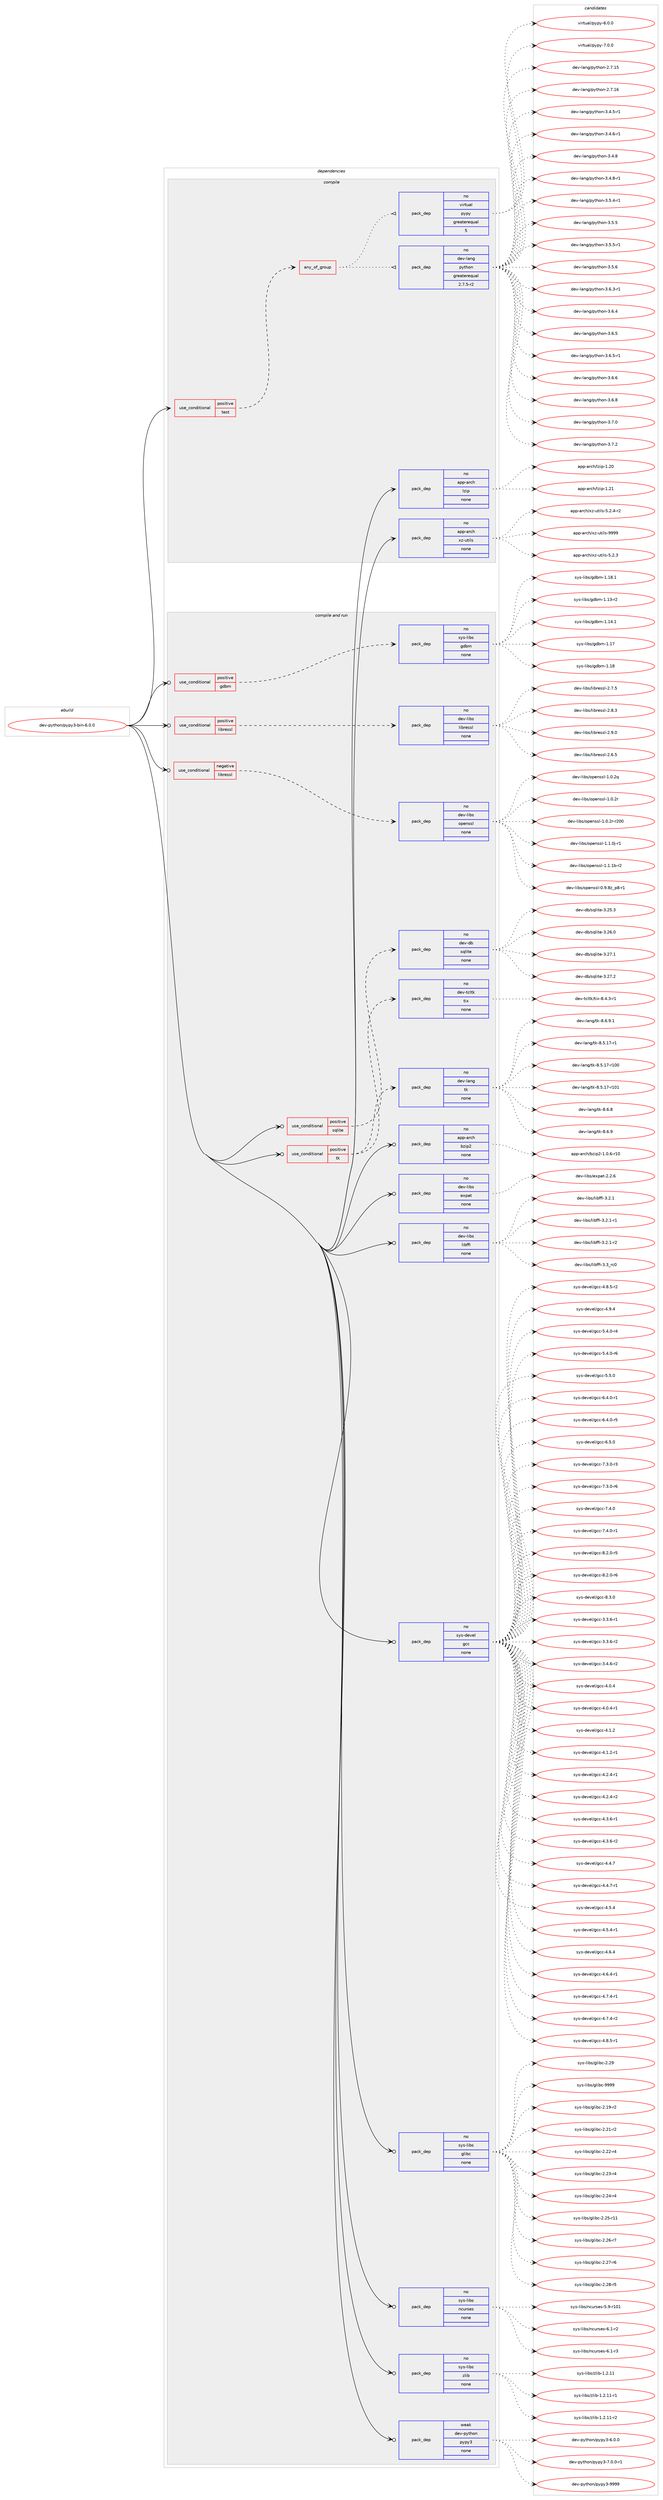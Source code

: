 digraph prolog {

# *************
# Graph options
# *************

newrank=true;
concentrate=true;
compound=true;
graph [rankdir=LR,fontname=Helvetica,fontsize=10,ranksep=1.5];#, ranksep=2.5, nodesep=0.2];
edge  [arrowhead=vee];
node  [fontname=Helvetica,fontsize=10];

# **********
# The ebuild
# **********

subgraph cluster_leftcol {
color=gray;
rank=same;
label=<<i>ebuild</i>>;
id [label="dev-python/pypy3-bin-6.0.0", color=red, width=4, href="../dev-python/pypy3-bin-6.0.0.svg"];
}

# ****************
# The dependencies
# ****************

subgraph cluster_midcol {
color=gray;
label=<<i>dependencies</i>>;
subgraph cluster_compile {
fillcolor="#eeeeee";
style=filled;
label=<<i>compile</i>>;
subgraph cond381601 {
dependency1431700 [label=<<TABLE BORDER="0" CELLBORDER="1" CELLSPACING="0" CELLPADDING="4"><TR><TD ROWSPAN="3" CELLPADDING="10">use_conditional</TD></TR><TR><TD>positive</TD></TR><TR><TD>test</TD></TR></TABLE>>, shape=none, color=red];
subgraph any22749 {
dependency1431701 [label=<<TABLE BORDER="0" CELLBORDER="1" CELLSPACING="0" CELLPADDING="4"><TR><TD CELLPADDING="10">any_of_group</TD></TR></TABLE>>, shape=none, color=red];subgraph pack1026763 {
dependency1431702 [label=<<TABLE BORDER="0" CELLBORDER="1" CELLSPACING="0" CELLPADDING="4" WIDTH="220"><TR><TD ROWSPAN="6" CELLPADDING="30">pack_dep</TD></TR><TR><TD WIDTH="110">no</TD></TR><TR><TD>dev-lang</TD></TR><TR><TD>python</TD></TR><TR><TD>greaterequal</TD></TR><TR><TD>2.7.5-r2</TD></TR></TABLE>>, shape=none, color=blue];
}
dependency1431701:e -> dependency1431702:w [weight=20,style="dotted",arrowhead="oinv"];
subgraph pack1026764 {
dependency1431703 [label=<<TABLE BORDER="0" CELLBORDER="1" CELLSPACING="0" CELLPADDING="4" WIDTH="220"><TR><TD ROWSPAN="6" CELLPADDING="30">pack_dep</TD></TR><TR><TD WIDTH="110">no</TD></TR><TR><TD>virtual</TD></TR><TR><TD>pypy</TD></TR><TR><TD>greaterequal</TD></TR><TR><TD>5</TD></TR></TABLE>>, shape=none, color=blue];
}
dependency1431701:e -> dependency1431703:w [weight=20,style="dotted",arrowhead="oinv"];
}
dependency1431700:e -> dependency1431701:w [weight=20,style="dashed",arrowhead="vee"];
}
id:e -> dependency1431700:w [weight=20,style="solid",arrowhead="vee"];
subgraph pack1026765 {
dependency1431704 [label=<<TABLE BORDER="0" CELLBORDER="1" CELLSPACING="0" CELLPADDING="4" WIDTH="220"><TR><TD ROWSPAN="6" CELLPADDING="30">pack_dep</TD></TR><TR><TD WIDTH="110">no</TD></TR><TR><TD>app-arch</TD></TR><TR><TD>lzip</TD></TR><TR><TD>none</TD></TR><TR><TD></TD></TR></TABLE>>, shape=none, color=blue];
}
id:e -> dependency1431704:w [weight=20,style="solid",arrowhead="vee"];
subgraph pack1026766 {
dependency1431705 [label=<<TABLE BORDER="0" CELLBORDER="1" CELLSPACING="0" CELLPADDING="4" WIDTH="220"><TR><TD ROWSPAN="6" CELLPADDING="30">pack_dep</TD></TR><TR><TD WIDTH="110">no</TD></TR><TR><TD>app-arch</TD></TR><TR><TD>xz-utils</TD></TR><TR><TD>none</TD></TR><TR><TD></TD></TR></TABLE>>, shape=none, color=blue];
}
id:e -> dependency1431705:w [weight=20,style="solid",arrowhead="vee"];
}
subgraph cluster_compileandrun {
fillcolor="#eeeeee";
style=filled;
label=<<i>compile and run</i>>;
subgraph cond381602 {
dependency1431706 [label=<<TABLE BORDER="0" CELLBORDER="1" CELLSPACING="0" CELLPADDING="4"><TR><TD ROWSPAN="3" CELLPADDING="10">use_conditional</TD></TR><TR><TD>negative</TD></TR><TR><TD>libressl</TD></TR></TABLE>>, shape=none, color=red];
subgraph pack1026767 {
dependency1431707 [label=<<TABLE BORDER="0" CELLBORDER="1" CELLSPACING="0" CELLPADDING="4" WIDTH="220"><TR><TD ROWSPAN="6" CELLPADDING="30">pack_dep</TD></TR><TR><TD WIDTH="110">no</TD></TR><TR><TD>dev-libs</TD></TR><TR><TD>openssl</TD></TR><TR><TD>none</TD></TR><TR><TD></TD></TR></TABLE>>, shape=none, color=blue];
}
dependency1431706:e -> dependency1431707:w [weight=20,style="dashed",arrowhead="vee"];
}
id:e -> dependency1431706:w [weight=20,style="solid",arrowhead="odotvee"];
subgraph cond381603 {
dependency1431708 [label=<<TABLE BORDER="0" CELLBORDER="1" CELLSPACING="0" CELLPADDING="4"><TR><TD ROWSPAN="3" CELLPADDING="10">use_conditional</TD></TR><TR><TD>positive</TD></TR><TR><TD>gdbm</TD></TR></TABLE>>, shape=none, color=red];
subgraph pack1026768 {
dependency1431709 [label=<<TABLE BORDER="0" CELLBORDER="1" CELLSPACING="0" CELLPADDING="4" WIDTH="220"><TR><TD ROWSPAN="6" CELLPADDING="30">pack_dep</TD></TR><TR><TD WIDTH="110">no</TD></TR><TR><TD>sys-libs</TD></TR><TR><TD>gdbm</TD></TR><TR><TD>none</TD></TR><TR><TD></TD></TR></TABLE>>, shape=none, color=blue];
}
dependency1431708:e -> dependency1431709:w [weight=20,style="dashed",arrowhead="vee"];
}
id:e -> dependency1431708:w [weight=20,style="solid",arrowhead="odotvee"];
subgraph cond381604 {
dependency1431710 [label=<<TABLE BORDER="0" CELLBORDER="1" CELLSPACING="0" CELLPADDING="4"><TR><TD ROWSPAN="3" CELLPADDING="10">use_conditional</TD></TR><TR><TD>positive</TD></TR><TR><TD>libressl</TD></TR></TABLE>>, shape=none, color=red];
subgraph pack1026769 {
dependency1431711 [label=<<TABLE BORDER="0" CELLBORDER="1" CELLSPACING="0" CELLPADDING="4" WIDTH="220"><TR><TD ROWSPAN="6" CELLPADDING="30">pack_dep</TD></TR><TR><TD WIDTH="110">no</TD></TR><TR><TD>dev-libs</TD></TR><TR><TD>libressl</TD></TR><TR><TD>none</TD></TR><TR><TD></TD></TR></TABLE>>, shape=none, color=blue];
}
dependency1431710:e -> dependency1431711:w [weight=20,style="dashed",arrowhead="vee"];
}
id:e -> dependency1431710:w [weight=20,style="solid",arrowhead="odotvee"];
subgraph cond381605 {
dependency1431712 [label=<<TABLE BORDER="0" CELLBORDER="1" CELLSPACING="0" CELLPADDING="4"><TR><TD ROWSPAN="3" CELLPADDING="10">use_conditional</TD></TR><TR><TD>positive</TD></TR><TR><TD>sqlite</TD></TR></TABLE>>, shape=none, color=red];
subgraph pack1026770 {
dependency1431713 [label=<<TABLE BORDER="0" CELLBORDER="1" CELLSPACING="0" CELLPADDING="4" WIDTH="220"><TR><TD ROWSPAN="6" CELLPADDING="30">pack_dep</TD></TR><TR><TD WIDTH="110">no</TD></TR><TR><TD>dev-db</TD></TR><TR><TD>sqlite</TD></TR><TR><TD>none</TD></TR><TR><TD></TD></TR></TABLE>>, shape=none, color=blue];
}
dependency1431712:e -> dependency1431713:w [weight=20,style="dashed",arrowhead="vee"];
}
id:e -> dependency1431712:w [weight=20,style="solid",arrowhead="odotvee"];
subgraph cond381606 {
dependency1431714 [label=<<TABLE BORDER="0" CELLBORDER="1" CELLSPACING="0" CELLPADDING="4"><TR><TD ROWSPAN="3" CELLPADDING="10">use_conditional</TD></TR><TR><TD>positive</TD></TR><TR><TD>tk</TD></TR></TABLE>>, shape=none, color=red];
subgraph pack1026771 {
dependency1431715 [label=<<TABLE BORDER="0" CELLBORDER="1" CELLSPACING="0" CELLPADDING="4" WIDTH="220"><TR><TD ROWSPAN="6" CELLPADDING="30">pack_dep</TD></TR><TR><TD WIDTH="110">no</TD></TR><TR><TD>dev-lang</TD></TR><TR><TD>tk</TD></TR><TR><TD>none</TD></TR><TR><TD></TD></TR></TABLE>>, shape=none, color=blue];
}
dependency1431714:e -> dependency1431715:w [weight=20,style="dashed",arrowhead="vee"];
subgraph pack1026772 {
dependency1431716 [label=<<TABLE BORDER="0" CELLBORDER="1" CELLSPACING="0" CELLPADDING="4" WIDTH="220"><TR><TD ROWSPAN="6" CELLPADDING="30">pack_dep</TD></TR><TR><TD WIDTH="110">no</TD></TR><TR><TD>dev-tcltk</TD></TR><TR><TD>tix</TD></TR><TR><TD>none</TD></TR><TR><TD></TD></TR></TABLE>>, shape=none, color=blue];
}
dependency1431714:e -> dependency1431716:w [weight=20,style="dashed",arrowhead="vee"];
}
id:e -> dependency1431714:w [weight=20,style="solid",arrowhead="odotvee"];
subgraph pack1026773 {
dependency1431717 [label=<<TABLE BORDER="0" CELLBORDER="1" CELLSPACING="0" CELLPADDING="4" WIDTH="220"><TR><TD ROWSPAN="6" CELLPADDING="30">pack_dep</TD></TR><TR><TD WIDTH="110">no</TD></TR><TR><TD>app-arch</TD></TR><TR><TD>bzip2</TD></TR><TR><TD>none</TD></TR><TR><TD></TD></TR></TABLE>>, shape=none, color=blue];
}
id:e -> dependency1431717:w [weight=20,style="solid",arrowhead="odotvee"];
subgraph pack1026774 {
dependency1431718 [label=<<TABLE BORDER="0" CELLBORDER="1" CELLSPACING="0" CELLPADDING="4" WIDTH="220"><TR><TD ROWSPAN="6" CELLPADDING="30">pack_dep</TD></TR><TR><TD WIDTH="110">no</TD></TR><TR><TD>dev-libs</TD></TR><TR><TD>expat</TD></TR><TR><TD>none</TD></TR><TR><TD></TD></TR></TABLE>>, shape=none, color=blue];
}
id:e -> dependency1431718:w [weight=20,style="solid",arrowhead="odotvee"];
subgraph pack1026775 {
dependency1431719 [label=<<TABLE BORDER="0" CELLBORDER="1" CELLSPACING="0" CELLPADDING="4" WIDTH="220"><TR><TD ROWSPAN="6" CELLPADDING="30">pack_dep</TD></TR><TR><TD WIDTH="110">no</TD></TR><TR><TD>dev-libs</TD></TR><TR><TD>libffi</TD></TR><TR><TD>none</TD></TR><TR><TD></TD></TR></TABLE>>, shape=none, color=blue];
}
id:e -> dependency1431719:w [weight=20,style="solid",arrowhead="odotvee"];
subgraph pack1026776 {
dependency1431720 [label=<<TABLE BORDER="0" CELLBORDER="1" CELLSPACING="0" CELLPADDING="4" WIDTH="220"><TR><TD ROWSPAN="6" CELLPADDING="30">pack_dep</TD></TR><TR><TD WIDTH="110">no</TD></TR><TR><TD>sys-devel</TD></TR><TR><TD>gcc</TD></TR><TR><TD>none</TD></TR><TR><TD></TD></TR></TABLE>>, shape=none, color=blue];
}
id:e -> dependency1431720:w [weight=20,style="solid",arrowhead="odotvee"];
subgraph pack1026777 {
dependency1431721 [label=<<TABLE BORDER="0" CELLBORDER="1" CELLSPACING="0" CELLPADDING="4" WIDTH="220"><TR><TD ROWSPAN="6" CELLPADDING="30">pack_dep</TD></TR><TR><TD WIDTH="110">no</TD></TR><TR><TD>sys-libs</TD></TR><TR><TD>glibc</TD></TR><TR><TD>none</TD></TR><TR><TD></TD></TR></TABLE>>, shape=none, color=blue];
}
id:e -> dependency1431721:w [weight=20,style="solid",arrowhead="odotvee"];
subgraph pack1026778 {
dependency1431722 [label=<<TABLE BORDER="0" CELLBORDER="1" CELLSPACING="0" CELLPADDING="4" WIDTH="220"><TR><TD ROWSPAN="6" CELLPADDING="30">pack_dep</TD></TR><TR><TD WIDTH="110">no</TD></TR><TR><TD>sys-libs</TD></TR><TR><TD>ncurses</TD></TR><TR><TD>none</TD></TR><TR><TD></TD></TR></TABLE>>, shape=none, color=blue];
}
id:e -> dependency1431722:w [weight=20,style="solid",arrowhead="odotvee"];
subgraph pack1026779 {
dependency1431723 [label=<<TABLE BORDER="0" CELLBORDER="1" CELLSPACING="0" CELLPADDING="4" WIDTH="220"><TR><TD ROWSPAN="6" CELLPADDING="30">pack_dep</TD></TR><TR><TD WIDTH="110">no</TD></TR><TR><TD>sys-libs</TD></TR><TR><TD>zlib</TD></TR><TR><TD>none</TD></TR><TR><TD></TD></TR></TABLE>>, shape=none, color=blue];
}
id:e -> dependency1431723:w [weight=20,style="solid",arrowhead="odotvee"];
subgraph pack1026780 {
dependency1431724 [label=<<TABLE BORDER="0" CELLBORDER="1" CELLSPACING="0" CELLPADDING="4" WIDTH="220"><TR><TD ROWSPAN="6" CELLPADDING="30">pack_dep</TD></TR><TR><TD WIDTH="110">weak</TD></TR><TR><TD>dev-python</TD></TR><TR><TD>pypy3</TD></TR><TR><TD>none</TD></TR><TR><TD></TD></TR></TABLE>>, shape=none, color=blue];
}
id:e -> dependency1431724:w [weight=20,style="solid",arrowhead="odotvee"];
}
subgraph cluster_run {
fillcolor="#eeeeee";
style=filled;
label=<<i>run</i>>;
}
}

# **************
# The candidates
# **************

subgraph cluster_choices {
rank=same;
color=gray;
label=<<i>candidates</i>>;

subgraph choice1026763 {
color=black;
nodesep=1;
choice10010111845108971101034711212111610411111045504655464953 [label="dev-lang/python-2.7.15", color=red, width=4,href="../dev-lang/python-2.7.15.svg"];
choice10010111845108971101034711212111610411111045504655464954 [label="dev-lang/python-2.7.16", color=red, width=4,href="../dev-lang/python-2.7.16.svg"];
choice1001011184510897110103471121211161041111104551465246534511449 [label="dev-lang/python-3.4.5-r1", color=red, width=4,href="../dev-lang/python-3.4.5-r1.svg"];
choice1001011184510897110103471121211161041111104551465246544511449 [label="dev-lang/python-3.4.6-r1", color=red, width=4,href="../dev-lang/python-3.4.6-r1.svg"];
choice100101118451089711010347112121116104111110455146524656 [label="dev-lang/python-3.4.8", color=red, width=4,href="../dev-lang/python-3.4.8.svg"];
choice1001011184510897110103471121211161041111104551465246564511449 [label="dev-lang/python-3.4.8-r1", color=red, width=4,href="../dev-lang/python-3.4.8-r1.svg"];
choice1001011184510897110103471121211161041111104551465346524511449 [label="dev-lang/python-3.5.4-r1", color=red, width=4,href="../dev-lang/python-3.5.4-r1.svg"];
choice100101118451089711010347112121116104111110455146534653 [label="dev-lang/python-3.5.5", color=red, width=4,href="../dev-lang/python-3.5.5.svg"];
choice1001011184510897110103471121211161041111104551465346534511449 [label="dev-lang/python-3.5.5-r1", color=red, width=4,href="../dev-lang/python-3.5.5-r1.svg"];
choice100101118451089711010347112121116104111110455146534654 [label="dev-lang/python-3.5.6", color=red, width=4,href="../dev-lang/python-3.5.6.svg"];
choice1001011184510897110103471121211161041111104551465446514511449 [label="dev-lang/python-3.6.3-r1", color=red, width=4,href="../dev-lang/python-3.6.3-r1.svg"];
choice100101118451089711010347112121116104111110455146544652 [label="dev-lang/python-3.6.4", color=red, width=4,href="../dev-lang/python-3.6.4.svg"];
choice100101118451089711010347112121116104111110455146544653 [label="dev-lang/python-3.6.5", color=red, width=4,href="../dev-lang/python-3.6.5.svg"];
choice1001011184510897110103471121211161041111104551465446534511449 [label="dev-lang/python-3.6.5-r1", color=red, width=4,href="../dev-lang/python-3.6.5-r1.svg"];
choice100101118451089711010347112121116104111110455146544654 [label="dev-lang/python-3.6.6", color=red, width=4,href="../dev-lang/python-3.6.6.svg"];
choice100101118451089711010347112121116104111110455146544656 [label="dev-lang/python-3.6.8", color=red, width=4,href="../dev-lang/python-3.6.8.svg"];
choice100101118451089711010347112121116104111110455146554648 [label="dev-lang/python-3.7.0", color=red, width=4,href="../dev-lang/python-3.7.0.svg"];
choice100101118451089711010347112121116104111110455146554650 [label="dev-lang/python-3.7.2", color=red, width=4,href="../dev-lang/python-3.7.2.svg"];
dependency1431702:e -> choice10010111845108971101034711212111610411111045504655464953:w [style=dotted,weight="100"];
dependency1431702:e -> choice10010111845108971101034711212111610411111045504655464954:w [style=dotted,weight="100"];
dependency1431702:e -> choice1001011184510897110103471121211161041111104551465246534511449:w [style=dotted,weight="100"];
dependency1431702:e -> choice1001011184510897110103471121211161041111104551465246544511449:w [style=dotted,weight="100"];
dependency1431702:e -> choice100101118451089711010347112121116104111110455146524656:w [style=dotted,weight="100"];
dependency1431702:e -> choice1001011184510897110103471121211161041111104551465246564511449:w [style=dotted,weight="100"];
dependency1431702:e -> choice1001011184510897110103471121211161041111104551465346524511449:w [style=dotted,weight="100"];
dependency1431702:e -> choice100101118451089711010347112121116104111110455146534653:w [style=dotted,weight="100"];
dependency1431702:e -> choice1001011184510897110103471121211161041111104551465346534511449:w [style=dotted,weight="100"];
dependency1431702:e -> choice100101118451089711010347112121116104111110455146534654:w [style=dotted,weight="100"];
dependency1431702:e -> choice1001011184510897110103471121211161041111104551465446514511449:w [style=dotted,weight="100"];
dependency1431702:e -> choice100101118451089711010347112121116104111110455146544652:w [style=dotted,weight="100"];
dependency1431702:e -> choice100101118451089711010347112121116104111110455146544653:w [style=dotted,weight="100"];
dependency1431702:e -> choice1001011184510897110103471121211161041111104551465446534511449:w [style=dotted,weight="100"];
dependency1431702:e -> choice100101118451089711010347112121116104111110455146544654:w [style=dotted,weight="100"];
dependency1431702:e -> choice100101118451089711010347112121116104111110455146544656:w [style=dotted,weight="100"];
dependency1431702:e -> choice100101118451089711010347112121116104111110455146554648:w [style=dotted,weight="100"];
dependency1431702:e -> choice100101118451089711010347112121116104111110455146554650:w [style=dotted,weight="100"];
}
subgraph choice1026764 {
color=black;
nodesep=1;
choice1181051141161179710847112121112121455446484648 [label="virtual/pypy-6.0.0", color=red, width=4,href="../virtual/pypy-6.0.0.svg"];
choice1181051141161179710847112121112121455546484648 [label="virtual/pypy-7.0.0", color=red, width=4,href="../virtual/pypy-7.0.0.svg"];
dependency1431703:e -> choice1181051141161179710847112121112121455446484648:w [style=dotted,weight="100"];
dependency1431703:e -> choice1181051141161179710847112121112121455546484648:w [style=dotted,weight="100"];
}
subgraph choice1026765 {
color=black;
nodesep=1;
choice97112112459711499104471081221051124549465048 [label="app-arch/lzip-1.20", color=red, width=4,href="../app-arch/lzip-1.20.svg"];
choice97112112459711499104471081221051124549465049 [label="app-arch/lzip-1.21", color=red, width=4,href="../app-arch/lzip-1.21.svg"];
dependency1431704:e -> choice97112112459711499104471081221051124549465048:w [style=dotted,weight="100"];
dependency1431704:e -> choice97112112459711499104471081221051124549465049:w [style=dotted,weight="100"];
}
subgraph choice1026766 {
color=black;
nodesep=1;
choice971121124597114991044712012245117116105108115455346504651 [label="app-arch/xz-utils-5.2.3", color=red, width=4,href="../app-arch/xz-utils-5.2.3.svg"];
choice9711211245971149910447120122451171161051081154553465046524511450 [label="app-arch/xz-utils-5.2.4-r2", color=red, width=4,href="../app-arch/xz-utils-5.2.4-r2.svg"];
choice9711211245971149910447120122451171161051081154557575757 [label="app-arch/xz-utils-9999", color=red, width=4,href="../app-arch/xz-utils-9999.svg"];
dependency1431705:e -> choice971121124597114991044712012245117116105108115455346504651:w [style=dotted,weight="100"];
dependency1431705:e -> choice9711211245971149910447120122451171161051081154553465046524511450:w [style=dotted,weight="100"];
dependency1431705:e -> choice9711211245971149910447120122451171161051081154557575757:w [style=dotted,weight="100"];
}
subgraph choice1026767 {
color=black;
nodesep=1;
choice10010111845108105981154711111210111011511510845484657465612295112564511449 [label="dev-libs/openssl-0.9.8z_p8-r1", color=red, width=4,href="../dev-libs/openssl-0.9.8z_p8-r1.svg"];
choice100101118451081059811547111112101110115115108454946484650113 [label="dev-libs/openssl-1.0.2q", color=red, width=4,href="../dev-libs/openssl-1.0.2q.svg"];
choice100101118451081059811547111112101110115115108454946484650114 [label="dev-libs/openssl-1.0.2r", color=red, width=4,href="../dev-libs/openssl-1.0.2r.svg"];
choice10010111845108105981154711111210111011511510845494648465011445114504848 [label="dev-libs/openssl-1.0.2r-r200", color=red, width=4,href="../dev-libs/openssl-1.0.2r-r200.svg"];
choice1001011184510810598115471111121011101151151084549464946481064511449 [label="dev-libs/openssl-1.1.0j-r1", color=red, width=4,href="../dev-libs/openssl-1.1.0j-r1.svg"];
choice100101118451081059811547111112101110115115108454946494649984511450 [label="dev-libs/openssl-1.1.1b-r2", color=red, width=4,href="../dev-libs/openssl-1.1.1b-r2.svg"];
dependency1431707:e -> choice10010111845108105981154711111210111011511510845484657465612295112564511449:w [style=dotted,weight="100"];
dependency1431707:e -> choice100101118451081059811547111112101110115115108454946484650113:w [style=dotted,weight="100"];
dependency1431707:e -> choice100101118451081059811547111112101110115115108454946484650114:w [style=dotted,weight="100"];
dependency1431707:e -> choice10010111845108105981154711111210111011511510845494648465011445114504848:w [style=dotted,weight="100"];
dependency1431707:e -> choice1001011184510810598115471111121011101151151084549464946481064511449:w [style=dotted,weight="100"];
dependency1431707:e -> choice100101118451081059811547111112101110115115108454946494649984511450:w [style=dotted,weight="100"];
}
subgraph choice1026768 {
color=black;
nodesep=1;
choice1151211154510810598115471031009810945494649514511450 [label="sys-libs/gdbm-1.13-r2", color=red, width=4,href="../sys-libs/gdbm-1.13-r2.svg"];
choice1151211154510810598115471031009810945494649524649 [label="sys-libs/gdbm-1.14.1", color=red, width=4,href="../sys-libs/gdbm-1.14.1.svg"];
choice115121115451081059811547103100981094549464955 [label="sys-libs/gdbm-1.17", color=red, width=4,href="../sys-libs/gdbm-1.17.svg"];
choice115121115451081059811547103100981094549464956 [label="sys-libs/gdbm-1.18", color=red, width=4,href="../sys-libs/gdbm-1.18.svg"];
choice1151211154510810598115471031009810945494649564649 [label="sys-libs/gdbm-1.18.1", color=red, width=4,href="../sys-libs/gdbm-1.18.1.svg"];
dependency1431709:e -> choice1151211154510810598115471031009810945494649514511450:w [style=dotted,weight="100"];
dependency1431709:e -> choice1151211154510810598115471031009810945494649524649:w [style=dotted,weight="100"];
dependency1431709:e -> choice115121115451081059811547103100981094549464955:w [style=dotted,weight="100"];
dependency1431709:e -> choice115121115451081059811547103100981094549464956:w [style=dotted,weight="100"];
dependency1431709:e -> choice1151211154510810598115471031009810945494649564649:w [style=dotted,weight="100"];
}
subgraph choice1026769 {
color=black;
nodesep=1;
choice10010111845108105981154710810598114101115115108455046544653 [label="dev-libs/libressl-2.6.5", color=red, width=4,href="../dev-libs/libressl-2.6.5.svg"];
choice10010111845108105981154710810598114101115115108455046554653 [label="dev-libs/libressl-2.7.5", color=red, width=4,href="../dev-libs/libressl-2.7.5.svg"];
choice10010111845108105981154710810598114101115115108455046564651 [label="dev-libs/libressl-2.8.3", color=red, width=4,href="../dev-libs/libressl-2.8.3.svg"];
choice10010111845108105981154710810598114101115115108455046574648 [label="dev-libs/libressl-2.9.0", color=red, width=4,href="../dev-libs/libressl-2.9.0.svg"];
dependency1431711:e -> choice10010111845108105981154710810598114101115115108455046544653:w [style=dotted,weight="100"];
dependency1431711:e -> choice10010111845108105981154710810598114101115115108455046554653:w [style=dotted,weight="100"];
dependency1431711:e -> choice10010111845108105981154710810598114101115115108455046564651:w [style=dotted,weight="100"];
dependency1431711:e -> choice10010111845108105981154710810598114101115115108455046574648:w [style=dotted,weight="100"];
}
subgraph choice1026770 {
color=black;
nodesep=1;
choice10010111845100984711511310810511610145514650534651 [label="dev-db/sqlite-3.25.3", color=red, width=4,href="../dev-db/sqlite-3.25.3.svg"];
choice10010111845100984711511310810511610145514650544648 [label="dev-db/sqlite-3.26.0", color=red, width=4,href="../dev-db/sqlite-3.26.0.svg"];
choice10010111845100984711511310810511610145514650554649 [label="dev-db/sqlite-3.27.1", color=red, width=4,href="../dev-db/sqlite-3.27.1.svg"];
choice10010111845100984711511310810511610145514650554650 [label="dev-db/sqlite-3.27.2", color=red, width=4,href="../dev-db/sqlite-3.27.2.svg"];
dependency1431713:e -> choice10010111845100984711511310810511610145514650534651:w [style=dotted,weight="100"];
dependency1431713:e -> choice10010111845100984711511310810511610145514650544648:w [style=dotted,weight="100"];
dependency1431713:e -> choice10010111845100984711511310810511610145514650554649:w [style=dotted,weight="100"];
dependency1431713:e -> choice10010111845100984711511310810511610145514650554650:w [style=dotted,weight="100"];
}
subgraph choice1026771 {
color=black;
nodesep=1;
choice100101118451089711010347116107455646534649554511449 [label="dev-lang/tk-8.5.17-r1", color=red, width=4,href="../dev-lang/tk-8.5.17-r1.svg"];
choice1001011184510897110103471161074556465346495545114494848 [label="dev-lang/tk-8.5.17-r100", color=red, width=4,href="../dev-lang/tk-8.5.17-r100.svg"];
choice1001011184510897110103471161074556465346495545114494849 [label="dev-lang/tk-8.5.17-r101", color=red, width=4,href="../dev-lang/tk-8.5.17-r101.svg"];
choice100101118451089711010347116107455646544656 [label="dev-lang/tk-8.6.8", color=red, width=4,href="../dev-lang/tk-8.6.8.svg"];
choice100101118451089711010347116107455646544657 [label="dev-lang/tk-8.6.9", color=red, width=4,href="../dev-lang/tk-8.6.9.svg"];
choice1001011184510897110103471161074556465446574649 [label="dev-lang/tk-8.6.9.1", color=red, width=4,href="../dev-lang/tk-8.6.9.1.svg"];
dependency1431715:e -> choice100101118451089711010347116107455646534649554511449:w [style=dotted,weight="100"];
dependency1431715:e -> choice1001011184510897110103471161074556465346495545114494848:w [style=dotted,weight="100"];
dependency1431715:e -> choice1001011184510897110103471161074556465346495545114494849:w [style=dotted,weight="100"];
dependency1431715:e -> choice100101118451089711010347116107455646544656:w [style=dotted,weight="100"];
dependency1431715:e -> choice100101118451089711010347116107455646544657:w [style=dotted,weight="100"];
dependency1431715:e -> choice1001011184510897110103471161074556465446574649:w [style=dotted,weight="100"];
}
subgraph choice1026772 {
color=black;
nodesep=1;
choice1001011184511699108116107471161051204556465246514511449 [label="dev-tcltk/tix-8.4.3-r1", color=red, width=4,href="../dev-tcltk/tix-8.4.3-r1.svg"];
dependency1431716:e -> choice1001011184511699108116107471161051204556465246514511449:w [style=dotted,weight="100"];
}
subgraph choice1026773 {
color=black;
nodesep=1;
choice97112112459711499104479812210511250454946484654451144948 [label="app-arch/bzip2-1.0.6-r10", color=red, width=4,href="../app-arch/bzip2-1.0.6-r10.svg"];
dependency1431717:e -> choice97112112459711499104479812210511250454946484654451144948:w [style=dotted,weight="100"];
}
subgraph choice1026774 {
color=black;
nodesep=1;
choice10010111845108105981154710112011297116455046504654 [label="dev-libs/expat-2.2.6", color=red, width=4,href="../dev-libs/expat-2.2.6.svg"];
dependency1431718:e -> choice10010111845108105981154710112011297116455046504654:w [style=dotted,weight="100"];
}
subgraph choice1026775 {
color=black;
nodesep=1;
choice10010111845108105981154710810598102102105455146504649 [label="dev-libs/libffi-3.2.1", color=red, width=4,href="../dev-libs/libffi-3.2.1.svg"];
choice100101118451081059811547108105981021021054551465046494511449 [label="dev-libs/libffi-3.2.1-r1", color=red, width=4,href="../dev-libs/libffi-3.2.1-r1.svg"];
choice100101118451081059811547108105981021021054551465046494511450 [label="dev-libs/libffi-3.2.1-r2", color=red, width=4,href="../dev-libs/libffi-3.2.1-r2.svg"];
choice1001011184510810598115471081059810210210545514651951149948 [label="dev-libs/libffi-3.3_rc0", color=red, width=4,href="../dev-libs/libffi-3.3_rc0.svg"];
dependency1431719:e -> choice10010111845108105981154710810598102102105455146504649:w [style=dotted,weight="100"];
dependency1431719:e -> choice100101118451081059811547108105981021021054551465046494511449:w [style=dotted,weight="100"];
dependency1431719:e -> choice100101118451081059811547108105981021021054551465046494511450:w [style=dotted,weight="100"];
dependency1431719:e -> choice1001011184510810598115471081059810210210545514651951149948:w [style=dotted,weight="100"];
}
subgraph choice1026776 {
color=black;
nodesep=1;
choice115121115451001011181011084710399994551465146544511449 [label="sys-devel/gcc-3.3.6-r1", color=red, width=4,href="../sys-devel/gcc-3.3.6-r1.svg"];
choice115121115451001011181011084710399994551465146544511450 [label="sys-devel/gcc-3.3.6-r2", color=red, width=4,href="../sys-devel/gcc-3.3.6-r2.svg"];
choice115121115451001011181011084710399994551465246544511450 [label="sys-devel/gcc-3.4.6-r2", color=red, width=4,href="../sys-devel/gcc-3.4.6-r2.svg"];
choice11512111545100101118101108471039999455246484652 [label="sys-devel/gcc-4.0.4", color=red, width=4,href="../sys-devel/gcc-4.0.4.svg"];
choice115121115451001011181011084710399994552464846524511449 [label="sys-devel/gcc-4.0.4-r1", color=red, width=4,href="../sys-devel/gcc-4.0.4-r1.svg"];
choice11512111545100101118101108471039999455246494650 [label="sys-devel/gcc-4.1.2", color=red, width=4,href="../sys-devel/gcc-4.1.2.svg"];
choice115121115451001011181011084710399994552464946504511449 [label="sys-devel/gcc-4.1.2-r1", color=red, width=4,href="../sys-devel/gcc-4.1.2-r1.svg"];
choice115121115451001011181011084710399994552465046524511449 [label="sys-devel/gcc-4.2.4-r1", color=red, width=4,href="../sys-devel/gcc-4.2.4-r1.svg"];
choice115121115451001011181011084710399994552465046524511450 [label="sys-devel/gcc-4.2.4-r2", color=red, width=4,href="../sys-devel/gcc-4.2.4-r2.svg"];
choice115121115451001011181011084710399994552465146544511449 [label="sys-devel/gcc-4.3.6-r1", color=red, width=4,href="../sys-devel/gcc-4.3.6-r1.svg"];
choice115121115451001011181011084710399994552465146544511450 [label="sys-devel/gcc-4.3.6-r2", color=red, width=4,href="../sys-devel/gcc-4.3.6-r2.svg"];
choice11512111545100101118101108471039999455246524655 [label="sys-devel/gcc-4.4.7", color=red, width=4,href="../sys-devel/gcc-4.4.7.svg"];
choice115121115451001011181011084710399994552465246554511449 [label="sys-devel/gcc-4.4.7-r1", color=red, width=4,href="../sys-devel/gcc-4.4.7-r1.svg"];
choice11512111545100101118101108471039999455246534652 [label="sys-devel/gcc-4.5.4", color=red, width=4,href="../sys-devel/gcc-4.5.4.svg"];
choice115121115451001011181011084710399994552465346524511449 [label="sys-devel/gcc-4.5.4-r1", color=red, width=4,href="../sys-devel/gcc-4.5.4-r1.svg"];
choice11512111545100101118101108471039999455246544652 [label="sys-devel/gcc-4.6.4", color=red, width=4,href="../sys-devel/gcc-4.6.4.svg"];
choice115121115451001011181011084710399994552465446524511449 [label="sys-devel/gcc-4.6.4-r1", color=red, width=4,href="../sys-devel/gcc-4.6.4-r1.svg"];
choice115121115451001011181011084710399994552465546524511449 [label="sys-devel/gcc-4.7.4-r1", color=red, width=4,href="../sys-devel/gcc-4.7.4-r1.svg"];
choice115121115451001011181011084710399994552465546524511450 [label="sys-devel/gcc-4.7.4-r2", color=red, width=4,href="../sys-devel/gcc-4.7.4-r2.svg"];
choice115121115451001011181011084710399994552465646534511449 [label="sys-devel/gcc-4.8.5-r1", color=red, width=4,href="../sys-devel/gcc-4.8.5-r1.svg"];
choice115121115451001011181011084710399994552465646534511450 [label="sys-devel/gcc-4.8.5-r2", color=red, width=4,href="../sys-devel/gcc-4.8.5-r2.svg"];
choice11512111545100101118101108471039999455246574652 [label="sys-devel/gcc-4.9.4", color=red, width=4,href="../sys-devel/gcc-4.9.4.svg"];
choice115121115451001011181011084710399994553465246484511452 [label="sys-devel/gcc-5.4.0-r4", color=red, width=4,href="../sys-devel/gcc-5.4.0-r4.svg"];
choice115121115451001011181011084710399994553465246484511454 [label="sys-devel/gcc-5.4.0-r6", color=red, width=4,href="../sys-devel/gcc-5.4.0-r6.svg"];
choice11512111545100101118101108471039999455346534648 [label="sys-devel/gcc-5.5.0", color=red, width=4,href="../sys-devel/gcc-5.5.0.svg"];
choice115121115451001011181011084710399994554465246484511449 [label="sys-devel/gcc-6.4.0-r1", color=red, width=4,href="../sys-devel/gcc-6.4.0-r1.svg"];
choice115121115451001011181011084710399994554465246484511453 [label="sys-devel/gcc-6.4.0-r5", color=red, width=4,href="../sys-devel/gcc-6.4.0-r5.svg"];
choice11512111545100101118101108471039999455446534648 [label="sys-devel/gcc-6.5.0", color=red, width=4,href="../sys-devel/gcc-6.5.0.svg"];
choice115121115451001011181011084710399994555465146484511451 [label="sys-devel/gcc-7.3.0-r3", color=red, width=4,href="../sys-devel/gcc-7.3.0-r3.svg"];
choice115121115451001011181011084710399994555465146484511454 [label="sys-devel/gcc-7.3.0-r6", color=red, width=4,href="../sys-devel/gcc-7.3.0-r6.svg"];
choice11512111545100101118101108471039999455546524648 [label="sys-devel/gcc-7.4.0", color=red, width=4,href="../sys-devel/gcc-7.4.0.svg"];
choice115121115451001011181011084710399994555465246484511449 [label="sys-devel/gcc-7.4.0-r1", color=red, width=4,href="../sys-devel/gcc-7.4.0-r1.svg"];
choice115121115451001011181011084710399994556465046484511453 [label="sys-devel/gcc-8.2.0-r5", color=red, width=4,href="../sys-devel/gcc-8.2.0-r5.svg"];
choice115121115451001011181011084710399994556465046484511454 [label="sys-devel/gcc-8.2.0-r6", color=red, width=4,href="../sys-devel/gcc-8.2.0-r6.svg"];
choice11512111545100101118101108471039999455646514648 [label="sys-devel/gcc-8.3.0", color=red, width=4,href="../sys-devel/gcc-8.3.0.svg"];
dependency1431720:e -> choice115121115451001011181011084710399994551465146544511449:w [style=dotted,weight="100"];
dependency1431720:e -> choice115121115451001011181011084710399994551465146544511450:w [style=dotted,weight="100"];
dependency1431720:e -> choice115121115451001011181011084710399994551465246544511450:w [style=dotted,weight="100"];
dependency1431720:e -> choice11512111545100101118101108471039999455246484652:w [style=dotted,weight="100"];
dependency1431720:e -> choice115121115451001011181011084710399994552464846524511449:w [style=dotted,weight="100"];
dependency1431720:e -> choice11512111545100101118101108471039999455246494650:w [style=dotted,weight="100"];
dependency1431720:e -> choice115121115451001011181011084710399994552464946504511449:w [style=dotted,weight="100"];
dependency1431720:e -> choice115121115451001011181011084710399994552465046524511449:w [style=dotted,weight="100"];
dependency1431720:e -> choice115121115451001011181011084710399994552465046524511450:w [style=dotted,weight="100"];
dependency1431720:e -> choice115121115451001011181011084710399994552465146544511449:w [style=dotted,weight="100"];
dependency1431720:e -> choice115121115451001011181011084710399994552465146544511450:w [style=dotted,weight="100"];
dependency1431720:e -> choice11512111545100101118101108471039999455246524655:w [style=dotted,weight="100"];
dependency1431720:e -> choice115121115451001011181011084710399994552465246554511449:w [style=dotted,weight="100"];
dependency1431720:e -> choice11512111545100101118101108471039999455246534652:w [style=dotted,weight="100"];
dependency1431720:e -> choice115121115451001011181011084710399994552465346524511449:w [style=dotted,weight="100"];
dependency1431720:e -> choice11512111545100101118101108471039999455246544652:w [style=dotted,weight="100"];
dependency1431720:e -> choice115121115451001011181011084710399994552465446524511449:w [style=dotted,weight="100"];
dependency1431720:e -> choice115121115451001011181011084710399994552465546524511449:w [style=dotted,weight="100"];
dependency1431720:e -> choice115121115451001011181011084710399994552465546524511450:w [style=dotted,weight="100"];
dependency1431720:e -> choice115121115451001011181011084710399994552465646534511449:w [style=dotted,weight="100"];
dependency1431720:e -> choice115121115451001011181011084710399994552465646534511450:w [style=dotted,weight="100"];
dependency1431720:e -> choice11512111545100101118101108471039999455246574652:w [style=dotted,weight="100"];
dependency1431720:e -> choice115121115451001011181011084710399994553465246484511452:w [style=dotted,weight="100"];
dependency1431720:e -> choice115121115451001011181011084710399994553465246484511454:w [style=dotted,weight="100"];
dependency1431720:e -> choice11512111545100101118101108471039999455346534648:w [style=dotted,weight="100"];
dependency1431720:e -> choice115121115451001011181011084710399994554465246484511449:w [style=dotted,weight="100"];
dependency1431720:e -> choice115121115451001011181011084710399994554465246484511453:w [style=dotted,weight="100"];
dependency1431720:e -> choice11512111545100101118101108471039999455446534648:w [style=dotted,weight="100"];
dependency1431720:e -> choice115121115451001011181011084710399994555465146484511451:w [style=dotted,weight="100"];
dependency1431720:e -> choice115121115451001011181011084710399994555465146484511454:w [style=dotted,weight="100"];
dependency1431720:e -> choice11512111545100101118101108471039999455546524648:w [style=dotted,weight="100"];
dependency1431720:e -> choice115121115451001011181011084710399994555465246484511449:w [style=dotted,weight="100"];
dependency1431720:e -> choice115121115451001011181011084710399994556465046484511453:w [style=dotted,weight="100"];
dependency1431720:e -> choice115121115451001011181011084710399994556465046484511454:w [style=dotted,weight="100"];
dependency1431720:e -> choice11512111545100101118101108471039999455646514648:w [style=dotted,weight="100"];
}
subgraph choice1026777 {
color=black;
nodesep=1;
choice115121115451081059811547103108105989945504649574511450 [label="sys-libs/glibc-2.19-r2", color=red, width=4,href="../sys-libs/glibc-2.19-r2.svg"];
choice115121115451081059811547103108105989945504650494511450 [label="sys-libs/glibc-2.21-r2", color=red, width=4,href="../sys-libs/glibc-2.21-r2.svg"];
choice115121115451081059811547103108105989945504650504511452 [label="sys-libs/glibc-2.22-r4", color=red, width=4,href="../sys-libs/glibc-2.22-r4.svg"];
choice115121115451081059811547103108105989945504650514511452 [label="sys-libs/glibc-2.23-r4", color=red, width=4,href="../sys-libs/glibc-2.23-r4.svg"];
choice115121115451081059811547103108105989945504650524511452 [label="sys-libs/glibc-2.24-r4", color=red, width=4,href="../sys-libs/glibc-2.24-r4.svg"];
choice11512111545108105981154710310810598994550465053451144949 [label="sys-libs/glibc-2.25-r11", color=red, width=4,href="../sys-libs/glibc-2.25-r11.svg"];
choice115121115451081059811547103108105989945504650544511455 [label="sys-libs/glibc-2.26-r7", color=red, width=4,href="../sys-libs/glibc-2.26-r7.svg"];
choice115121115451081059811547103108105989945504650554511454 [label="sys-libs/glibc-2.27-r6", color=red, width=4,href="../sys-libs/glibc-2.27-r6.svg"];
choice115121115451081059811547103108105989945504650564511453 [label="sys-libs/glibc-2.28-r5", color=red, width=4,href="../sys-libs/glibc-2.28-r5.svg"];
choice11512111545108105981154710310810598994550465057 [label="sys-libs/glibc-2.29", color=red, width=4,href="../sys-libs/glibc-2.29.svg"];
choice11512111545108105981154710310810598994557575757 [label="sys-libs/glibc-9999", color=red, width=4,href="../sys-libs/glibc-9999.svg"];
dependency1431721:e -> choice115121115451081059811547103108105989945504649574511450:w [style=dotted,weight="100"];
dependency1431721:e -> choice115121115451081059811547103108105989945504650494511450:w [style=dotted,weight="100"];
dependency1431721:e -> choice115121115451081059811547103108105989945504650504511452:w [style=dotted,weight="100"];
dependency1431721:e -> choice115121115451081059811547103108105989945504650514511452:w [style=dotted,weight="100"];
dependency1431721:e -> choice115121115451081059811547103108105989945504650524511452:w [style=dotted,weight="100"];
dependency1431721:e -> choice11512111545108105981154710310810598994550465053451144949:w [style=dotted,weight="100"];
dependency1431721:e -> choice115121115451081059811547103108105989945504650544511455:w [style=dotted,weight="100"];
dependency1431721:e -> choice115121115451081059811547103108105989945504650554511454:w [style=dotted,weight="100"];
dependency1431721:e -> choice115121115451081059811547103108105989945504650564511453:w [style=dotted,weight="100"];
dependency1431721:e -> choice11512111545108105981154710310810598994550465057:w [style=dotted,weight="100"];
dependency1431721:e -> choice11512111545108105981154710310810598994557575757:w [style=dotted,weight="100"];
}
subgraph choice1026778 {
color=black;
nodesep=1;
choice115121115451081059811547110991171141151011154553465745114494849 [label="sys-libs/ncurses-5.9-r101", color=red, width=4,href="../sys-libs/ncurses-5.9-r101.svg"];
choice11512111545108105981154711099117114115101115455446494511450 [label="sys-libs/ncurses-6.1-r2", color=red, width=4,href="../sys-libs/ncurses-6.1-r2.svg"];
choice11512111545108105981154711099117114115101115455446494511451 [label="sys-libs/ncurses-6.1-r3", color=red, width=4,href="../sys-libs/ncurses-6.1-r3.svg"];
dependency1431722:e -> choice115121115451081059811547110991171141151011154553465745114494849:w [style=dotted,weight="100"];
dependency1431722:e -> choice11512111545108105981154711099117114115101115455446494511450:w [style=dotted,weight="100"];
dependency1431722:e -> choice11512111545108105981154711099117114115101115455446494511451:w [style=dotted,weight="100"];
}
subgraph choice1026779 {
color=black;
nodesep=1;
choice1151211154510810598115471221081059845494650464949 [label="sys-libs/zlib-1.2.11", color=red, width=4,href="../sys-libs/zlib-1.2.11.svg"];
choice11512111545108105981154712210810598454946504649494511449 [label="sys-libs/zlib-1.2.11-r1", color=red, width=4,href="../sys-libs/zlib-1.2.11-r1.svg"];
choice11512111545108105981154712210810598454946504649494511450 [label="sys-libs/zlib-1.2.11-r2", color=red, width=4,href="../sys-libs/zlib-1.2.11-r2.svg"];
dependency1431723:e -> choice1151211154510810598115471221081059845494650464949:w [style=dotted,weight="100"];
dependency1431723:e -> choice11512111545108105981154712210810598454946504649494511449:w [style=dotted,weight="100"];
dependency1431723:e -> choice11512111545108105981154712210810598454946504649494511450:w [style=dotted,weight="100"];
}
subgraph choice1026780 {
color=black;
nodesep=1;
choice100101118451121211161041111104711212111212151455446484648 [label="dev-python/pypy3-6.0.0", color=red, width=4,href="../dev-python/pypy3-6.0.0.svg"];
choice1001011184511212111610411111047112121112121514555464846484511449 [label="dev-python/pypy3-7.0.0-r1", color=red, width=4,href="../dev-python/pypy3-7.0.0-r1.svg"];
choice1001011184511212111610411111047112121112121514557575757 [label="dev-python/pypy3-9999", color=red, width=4,href="../dev-python/pypy3-9999.svg"];
dependency1431724:e -> choice100101118451121211161041111104711212111212151455446484648:w [style=dotted,weight="100"];
dependency1431724:e -> choice1001011184511212111610411111047112121112121514555464846484511449:w [style=dotted,weight="100"];
dependency1431724:e -> choice1001011184511212111610411111047112121112121514557575757:w [style=dotted,weight="100"];
}
}

}
